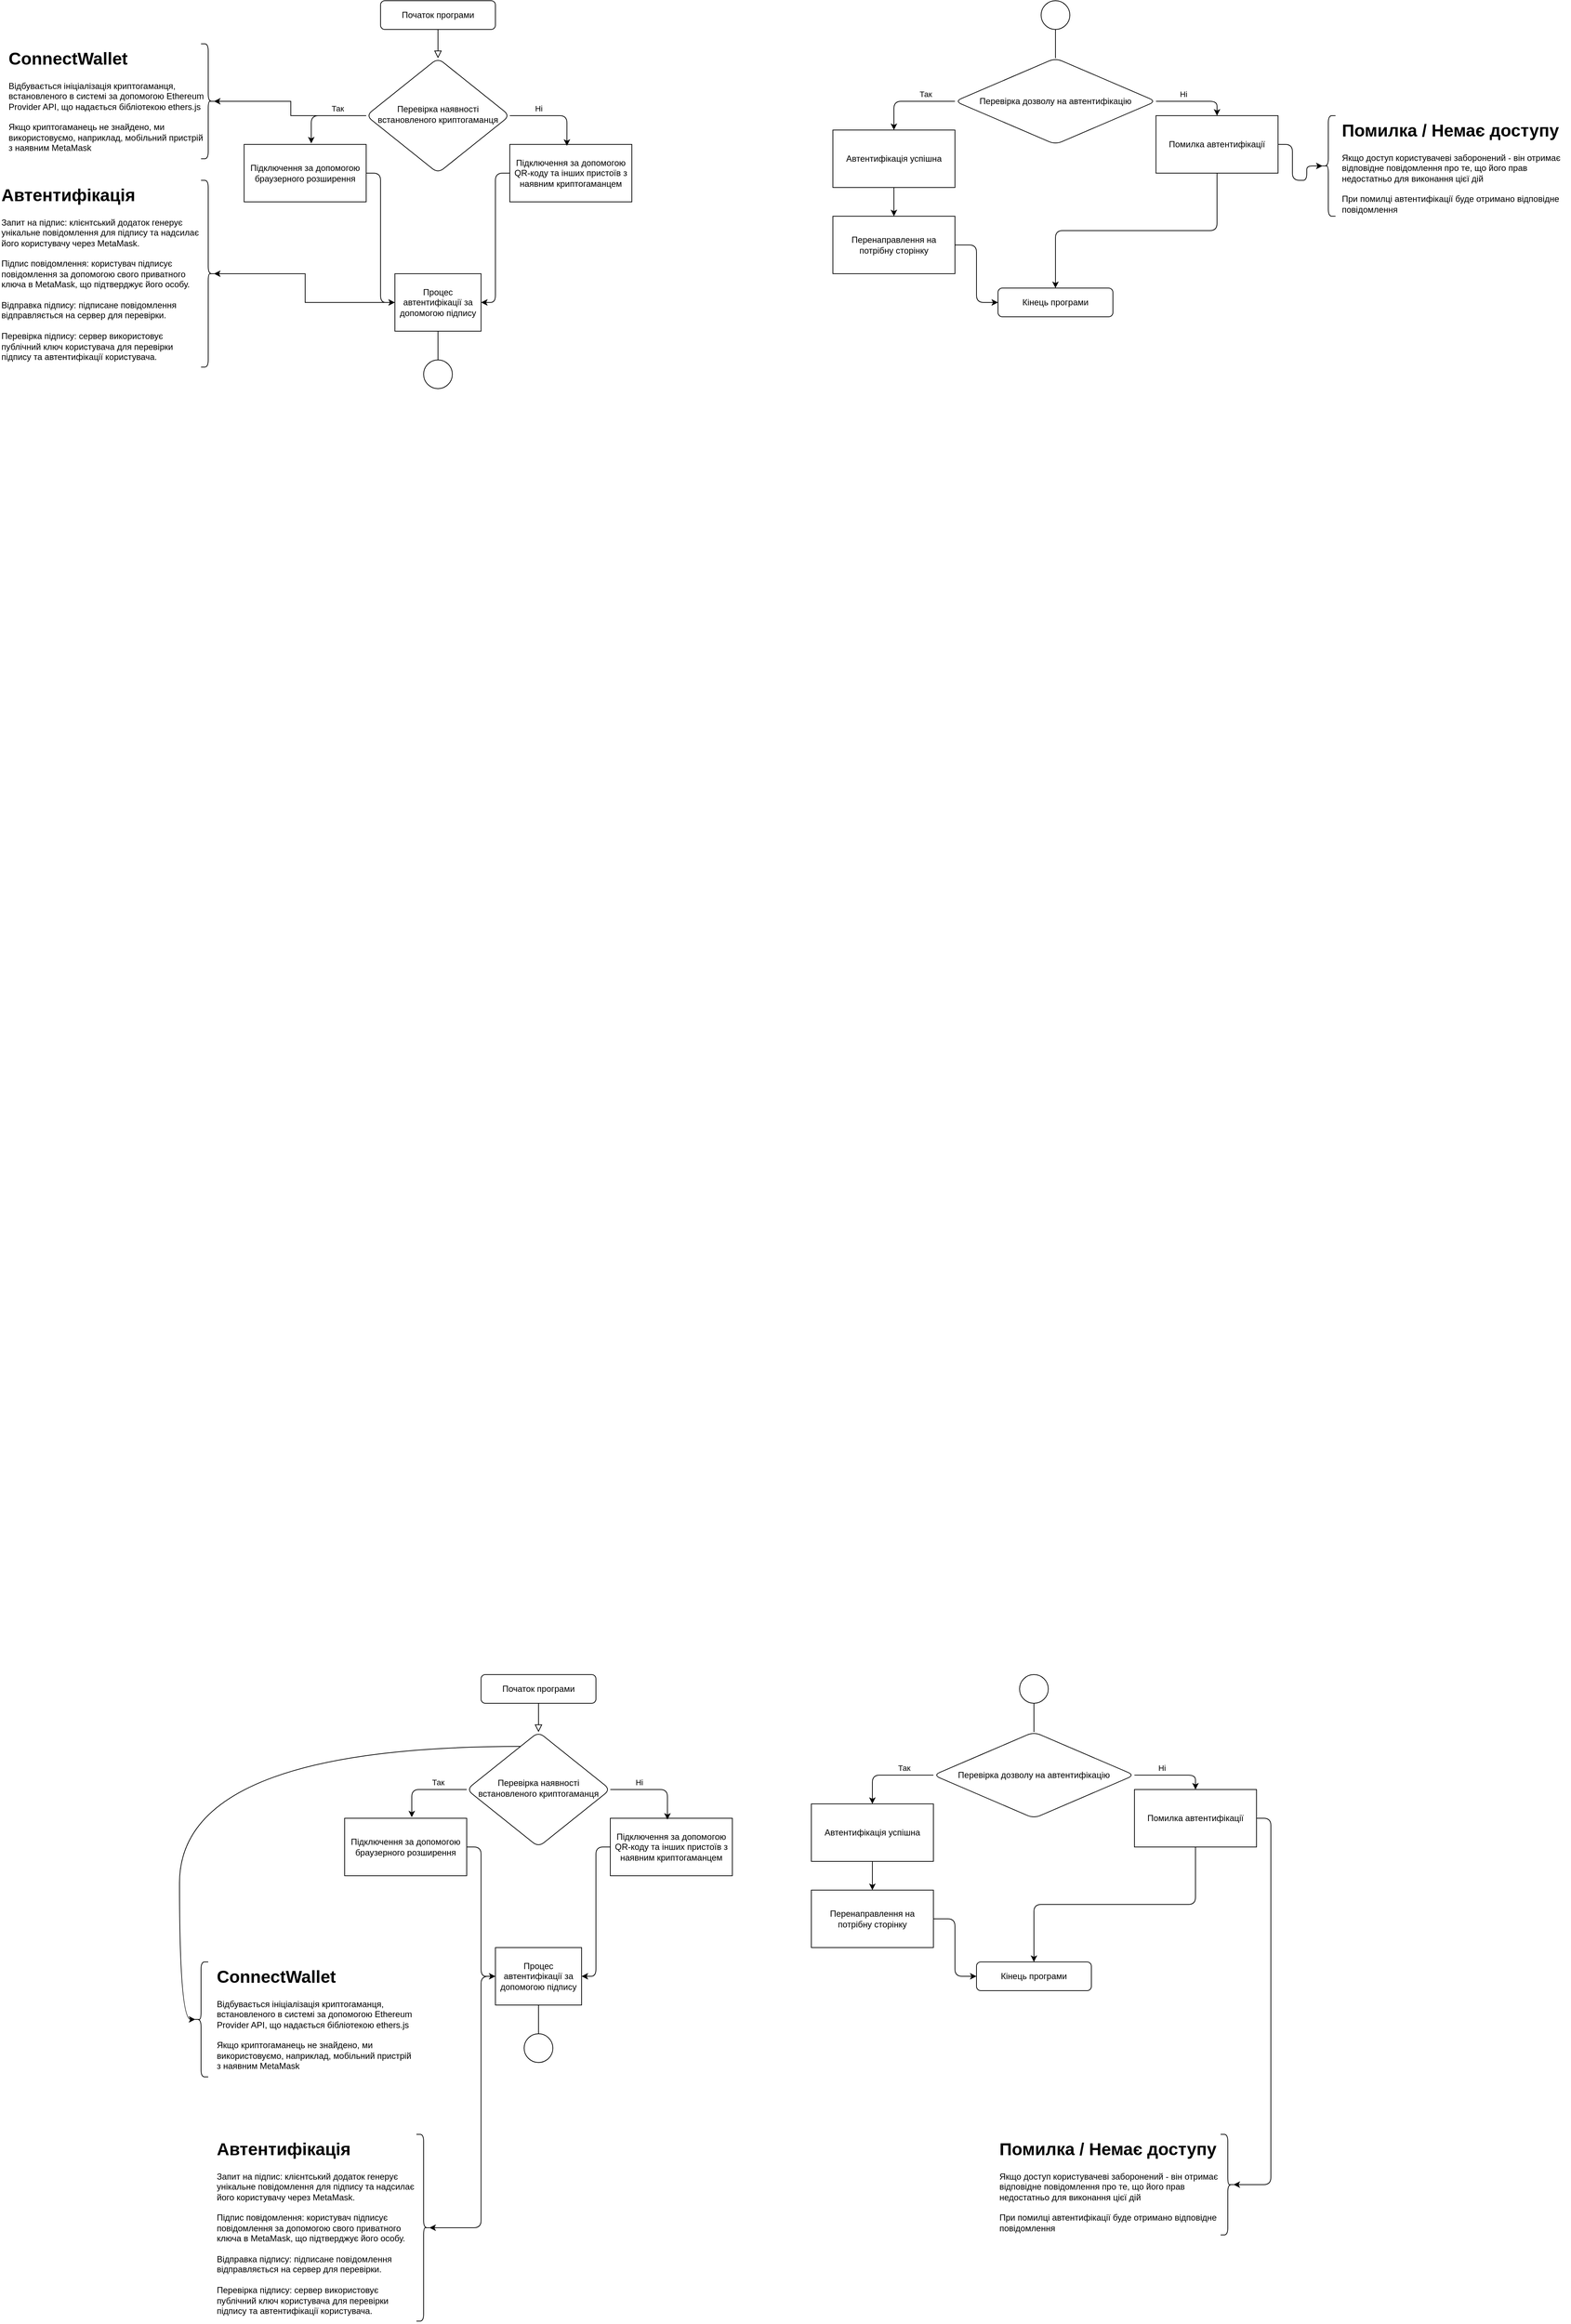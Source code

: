 <mxfile version="24.4.2" type="github">
  <diagram id="C5RBs43oDa-KdzZeNtuy" name="Page-1">
    <mxGraphModel dx="5307" dy="3833" grid="1" gridSize="10" guides="1" tooltips="1" connect="1" arrows="1" fold="1" page="1" pageScale="1" pageWidth="827" pageHeight="1169" background="#ffffff" math="0" shadow="0">
      <root>
        <mxCell id="WIyWlLk6GJQsqaUBKTNV-0" />
        <mxCell id="WIyWlLk6GJQsqaUBKTNV-1" parent="WIyWlLk6GJQsqaUBKTNV-0" />
        <mxCell id="WIyWlLk6GJQsqaUBKTNV-2" value="" style="rounded=1;html=1;jettySize=auto;orthogonalLoop=1;fontSize=11;endArrow=block;endFill=0;endSize=8;strokeWidth=1;shadow=0;labelBackgroundColor=none;edgeStyle=orthogonalEdgeStyle;" parent="WIyWlLk6GJQsqaUBKTNV-1" source="WIyWlLk6GJQsqaUBKTNV-3" target="WIyWlLk6GJQsqaUBKTNV-6" edge="1">
          <mxGeometry relative="1" as="geometry" />
        </mxCell>
        <mxCell id="WIyWlLk6GJQsqaUBKTNV-3" value="Початок програми" style="rounded=1;whiteSpace=wrap;html=1;fontSize=12;glass=0;strokeWidth=1;shadow=0;" parent="WIyWlLk6GJQsqaUBKTNV-1" vertex="1">
          <mxGeometry x="-370" y="40" width="160" height="40" as="geometry" />
        </mxCell>
        <mxCell id="u45l-e3sz1boXGOpI4xn-57" style="rounded=0;orthogonalLoop=1;jettySize=auto;html=1;entryX=0.1;entryY=0.5;entryDx=0;entryDy=0;entryPerimeter=0;edgeStyle=orthogonalEdgeStyle;curved=1;strokeColor=default;" parent="WIyWlLk6GJQsqaUBKTNV-1" source="WIyWlLk6GJQsqaUBKTNV-6" target="u45l-e3sz1boXGOpI4xn-54" edge="1">
          <mxGeometry relative="1" as="geometry">
            <mxPoint x="-690" y="280" as="targetPoint" />
            <Array as="points">
              <mxPoint x="-790" y="140" />
              <mxPoint x="-790" y="520" />
            </Array>
          </mxGeometry>
        </mxCell>
        <mxCell id="WIyWlLk6GJQsqaUBKTNV-6" value="Перевірка наявності встановленого криптогаманця" style="rhombus;whiteSpace=wrap;html=1;shadow=0;fontFamily=Helvetica;fontSize=12;align=center;strokeWidth=1;spacing=6;spacingTop=-4;rounded=1;" parent="WIyWlLk6GJQsqaUBKTNV-1" vertex="1">
          <mxGeometry x="-390" y="120" width="200" height="160" as="geometry" />
        </mxCell>
        <mxCell id="u45l-e3sz1boXGOpI4xn-14" style="edgeStyle=orthogonalEdgeStyle;rounded=1;orthogonalLoop=1;jettySize=auto;html=1;exitX=0.5;exitY=1;exitDx=0;exitDy=0;" parent="WIyWlLk6GJQsqaUBKTNV-1" edge="1">
          <mxGeometry relative="1" as="geometry">
            <mxPoint x="-430" y="320" as="sourcePoint" />
            <mxPoint x="-430" y="320" as="targetPoint" />
          </mxGeometry>
        </mxCell>
        <mxCell id="u45l-e3sz1boXGOpI4xn-27" style="edgeStyle=orthogonalEdgeStyle;rounded=1;orthogonalLoop=1;jettySize=auto;html=1;entryX=1;entryY=0.5;entryDx=0;entryDy=0;" parent="WIyWlLk6GJQsqaUBKTNV-1" source="u45l-e3sz1boXGOpI4xn-20" target="u45l-e3sz1boXGOpI4xn-26" edge="1">
          <mxGeometry relative="1" as="geometry" />
        </mxCell>
        <mxCell id="u45l-e3sz1boXGOpI4xn-20" value="Підключення за допомогою QR-коду та інших пристоїв з наявним криптогаманцем" style="rounded=0;whiteSpace=wrap;html=1;" parent="WIyWlLk6GJQsqaUBKTNV-1" vertex="1">
          <mxGeometry x="-190" y="240" width="170" height="80" as="geometry" />
        </mxCell>
        <mxCell id="u45l-e3sz1boXGOpI4xn-28" style="edgeStyle=orthogonalEdgeStyle;rounded=1;orthogonalLoop=1;jettySize=auto;html=1;entryX=0;entryY=0.5;entryDx=0;entryDy=0;" parent="WIyWlLk6GJQsqaUBKTNV-1" source="u45l-e3sz1boXGOpI4xn-21" target="u45l-e3sz1boXGOpI4xn-26" edge="1">
          <mxGeometry relative="1" as="geometry" />
        </mxCell>
        <mxCell id="u45l-e3sz1boXGOpI4xn-21" value="Підключення за допомогою браузерного розширення" style="rounded=0;whiteSpace=wrap;html=1;" parent="WIyWlLk6GJQsqaUBKTNV-1" vertex="1">
          <mxGeometry x="-560" y="240" width="170" height="80" as="geometry" />
        </mxCell>
        <mxCell id="u45l-e3sz1boXGOpI4xn-23" style="edgeStyle=orthogonalEdgeStyle;rounded=1;orthogonalLoop=1;jettySize=auto;html=1;entryX=0.468;entryY=0.025;entryDx=0;entryDy=0;entryPerimeter=0;" parent="WIyWlLk6GJQsqaUBKTNV-1" source="WIyWlLk6GJQsqaUBKTNV-6" target="u45l-e3sz1boXGOpI4xn-20" edge="1">
          <mxGeometry relative="1" as="geometry">
            <Array as="points">
              <mxPoint x="-110" y="200" />
            </Array>
          </mxGeometry>
        </mxCell>
        <mxCell id="u45l-e3sz1boXGOpI4xn-32" value="Ні" style="edgeLabel;html=1;align=center;verticalAlign=middle;resizable=0;points=[];rounded=1;" parent="u45l-e3sz1boXGOpI4xn-23" vertex="1" connectable="0">
          <mxGeometry x="-0.539" y="-3" relative="1" as="geometry">
            <mxPoint x="12" y="-13" as="offset" />
          </mxGeometry>
        </mxCell>
        <mxCell id="u45l-e3sz1boXGOpI4xn-24" style="edgeStyle=orthogonalEdgeStyle;rounded=1;orthogonalLoop=1;jettySize=auto;html=1;entryX=0.55;entryY=-0.017;entryDx=0;entryDy=0;entryPerimeter=0;" parent="WIyWlLk6GJQsqaUBKTNV-1" source="WIyWlLk6GJQsqaUBKTNV-6" target="u45l-e3sz1boXGOpI4xn-21" edge="1">
          <mxGeometry relative="1" as="geometry">
            <Array as="points">
              <mxPoint x="-466" y="200" />
            </Array>
          </mxGeometry>
        </mxCell>
        <mxCell id="u45l-e3sz1boXGOpI4xn-31" value="Так" style="edgeLabel;html=1;align=center;verticalAlign=middle;resizable=0;points=[];rounded=1;" parent="u45l-e3sz1boXGOpI4xn-24" vertex="1" connectable="0">
          <mxGeometry x="-0.444" y="1" relative="1" as="geometry">
            <mxPoint x="-8" y="-11" as="offset" />
          </mxGeometry>
        </mxCell>
        <mxCell id="u45l-e3sz1boXGOpI4xn-26" value="Процес автентифікації за допомогою підпису" style="rounded=0;whiteSpace=wrap;html=1;" parent="WIyWlLk6GJQsqaUBKTNV-1" vertex="1">
          <mxGeometry x="-350" y="420" width="120" height="80" as="geometry" />
        </mxCell>
        <mxCell id="u45l-e3sz1boXGOpI4xn-41" style="edgeStyle=orthogonalEdgeStyle;rounded=1;orthogonalLoop=1;jettySize=auto;html=1;entryX=0.5;entryY=0;entryDx=0;entryDy=0;" parent="WIyWlLk6GJQsqaUBKTNV-1" source="u45l-e3sz1boXGOpI4xn-33" target="u45l-e3sz1boXGOpI4xn-38" edge="1">
          <mxGeometry relative="1" as="geometry">
            <Array as="points">
              <mxPoint x="175" y="180" />
            </Array>
          </mxGeometry>
        </mxCell>
        <mxCell id="u45l-e3sz1boXGOpI4xn-43" value="Так" style="edgeLabel;html=1;align=center;verticalAlign=middle;resizable=0;points=[];rounded=1;" parent="u45l-e3sz1boXGOpI4xn-41" vertex="1" connectable="0">
          <mxGeometry x="-0.341" y="-3" relative="1" as="geometry">
            <mxPoint y="-7" as="offset" />
          </mxGeometry>
        </mxCell>
        <mxCell id="u45l-e3sz1boXGOpI4xn-49" style="edgeStyle=orthogonalEdgeStyle;rounded=1;orthogonalLoop=1;jettySize=auto;html=1;entryX=0.5;entryY=0;entryDx=0;entryDy=0;" parent="WIyWlLk6GJQsqaUBKTNV-1" source="u45l-e3sz1boXGOpI4xn-33" target="u45l-e3sz1boXGOpI4xn-39" edge="1">
          <mxGeometry relative="1" as="geometry">
            <Array as="points">
              <mxPoint x="625" y="180" />
            </Array>
          </mxGeometry>
        </mxCell>
        <mxCell id="u45l-e3sz1boXGOpI4xn-50" value="Ні" style="edgeLabel;html=1;align=center;verticalAlign=middle;resizable=0;points=[];rounded=1;" parent="u45l-e3sz1boXGOpI4xn-49" vertex="1" connectable="0">
          <mxGeometry x="-0.405" y="-2" relative="1" as="geometry">
            <mxPoint x="7" y="-12" as="offset" />
          </mxGeometry>
        </mxCell>
        <mxCell id="u45l-e3sz1boXGOpI4xn-33" value="&lt;div style=&quot;font-size: 12px;&quot;&gt;&lt;span style=&quot;background-color: initial;&quot;&gt;&lt;font style=&quot;font-size: 12px;&quot;&gt;Перевірка&amp;nbsp;&lt;/font&gt;&lt;/span&gt;&lt;span style=&quot;background-color: initial;&quot;&gt;дозволу на автентифікацію&lt;/span&gt;&lt;/div&gt;" style="rhombus;whiteSpace=wrap;html=1;rounded=1;align=center;verticalAlign=middle;horizontal=1;fontSize=10;" parent="WIyWlLk6GJQsqaUBKTNV-1" vertex="1">
          <mxGeometry x="260" y="120" width="280" height="120" as="geometry" />
        </mxCell>
        <mxCell id="u45l-e3sz1boXGOpI4xn-34" value="" style="ellipse;whiteSpace=wrap;html=1;aspect=fixed;rounded=1;" parent="WIyWlLk6GJQsqaUBKTNV-1" vertex="1">
          <mxGeometry x="-310" y="540" width="40" height="40" as="geometry" />
        </mxCell>
        <mxCell id="u45l-e3sz1boXGOpI4xn-35" value="" style="endArrow=none;html=1;rounded=1;exitX=0.5;exitY=0;exitDx=0;exitDy=0;entryX=0.5;entryY=1;entryDx=0;entryDy=0;" parent="WIyWlLk6GJQsqaUBKTNV-1" source="u45l-e3sz1boXGOpI4xn-34" target="u45l-e3sz1boXGOpI4xn-26" edge="1">
          <mxGeometry width="50" height="50" relative="1" as="geometry">
            <mxPoint x="-280" y="320" as="sourcePoint" />
            <mxPoint x="-230" y="270" as="targetPoint" />
          </mxGeometry>
        </mxCell>
        <mxCell id="u45l-e3sz1boXGOpI4xn-36" value="" style="ellipse;whiteSpace=wrap;html=1;aspect=fixed;rounded=1;" parent="WIyWlLk6GJQsqaUBKTNV-1" vertex="1">
          <mxGeometry x="380" y="40" width="40" height="40" as="geometry" />
        </mxCell>
        <mxCell id="u45l-e3sz1boXGOpI4xn-37" value="" style="endArrow=none;html=1;rounded=1;entryX=0.5;entryY=1;entryDx=0;entryDy=0;exitX=0.5;exitY=0;exitDx=0;exitDy=0;" parent="WIyWlLk6GJQsqaUBKTNV-1" source="u45l-e3sz1boXGOpI4xn-33" target="u45l-e3sz1boXGOpI4xn-36" edge="1">
          <mxGeometry width="50" height="50" relative="1" as="geometry">
            <mxPoint x="60" y="240" as="sourcePoint" />
            <mxPoint x="110" y="190" as="targetPoint" />
          </mxGeometry>
        </mxCell>
        <mxCell id="u45l-e3sz1boXGOpI4xn-46" style="edgeStyle=orthogonalEdgeStyle;rounded=1;orthogonalLoop=1;jettySize=auto;html=1;exitX=0.5;exitY=1;exitDx=0;exitDy=0;entryX=0.5;entryY=0;entryDx=0;entryDy=0;" parent="WIyWlLk6GJQsqaUBKTNV-1" source="u45l-e3sz1boXGOpI4xn-38" target="u45l-e3sz1boXGOpI4xn-45" edge="1">
          <mxGeometry relative="1" as="geometry" />
        </mxCell>
        <mxCell id="u45l-e3sz1boXGOpI4xn-38" value="Автентифікація успішна" style="rounded=0;whiteSpace=wrap;html=1;" parent="WIyWlLk6GJQsqaUBKTNV-1" vertex="1">
          <mxGeometry x="90" y="220" width="170" height="80" as="geometry" />
        </mxCell>
        <mxCell id="u45l-e3sz1boXGOpI4xn-48" style="edgeStyle=orthogonalEdgeStyle;rounded=1;orthogonalLoop=1;jettySize=auto;html=1;exitX=0.5;exitY=1;exitDx=0;exitDy=0;entryX=0.5;entryY=0;entryDx=0;entryDy=0;" parent="WIyWlLk6GJQsqaUBKTNV-1" source="u45l-e3sz1boXGOpI4xn-39" target="u45l-e3sz1boXGOpI4xn-47" edge="1">
          <mxGeometry relative="1" as="geometry" />
        </mxCell>
        <mxCell id="u45l-e3sz1boXGOpI4xn-39" value="Помилка автентифікації" style="rounded=0;whiteSpace=wrap;html=1;" parent="WIyWlLk6GJQsqaUBKTNV-1" vertex="1">
          <mxGeometry x="540" y="200" width="170" height="80" as="geometry" />
        </mxCell>
        <mxCell id="u45l-e3sz1boXGOpI4xn-52" style="edgeStyle=orthogonalEdgeStyle;rounded=1;orthogonalLoop=1;jettySize=auto;html=1;entryX=0;entryY=0.5;entryDx=0;entryDy=0;" parent="WIyWlLk6GJQsqaUBKTNV-1" source="u45l-e3sz1boXGOpI4xn-45" target="u45l-e3sz1boXGOpI4xn-47" edge="1">
          <mxGeometry relative="1" as="geometry" />
        </mxCell>
        <mxCell id="u45l-e3sz1boXGOpI4xn-45" value="Перенаправлення на потрібну сторінку" style="rounded=0;whiteSpace=wrap;html=1;" parent="WIyWlLk6GJQsqaUBKTNV-1" vertex="1">
          <mxGeometry x="90" y="340" width="170" height="80" as="geometry" />
        </mxCell>
        <mxCell id="u45l-e3sz1boXGOpI4xn-47" value="Кінець програми" style="rounded=1;whiteSpace=wrap;html=1;" parent="WIyWlLk6GJQsqaUBKTNV-1" vertex="1">
          <mxGeometry x="320" y="440" width="160" height="40" as="geometry" />
        </mxCell>
        <mxCell id="u45l-e3sz1boXGOpI4xn-54" value="" style="shape=curlyBracket;whiteSpace=wrap;html=1;rounded=1;flipH=1;labelPosition=right;verticalLabelPosition=middle;align=left;verticalAlign=middle;direction=west;" parent="WIyWlLk6GJQsqaUBKTNV-1" vertex="1">
          <mxGeometry x="-770" y="440" width="20" height="160" as="geometry" />
        </mxCell>
        <mxCell id="u45l-e3sz1boXGOpI4xn-61" value="&lt;h1 style=&quot;margin-top: 0px;&quot;&gt;ConnectWallet&lt;/h1&gt;&lt;div&gt;Відбувається ініціалізація криптогаманця, встановленого в системі за допомогою Ethereum Provider API, що надається бібліотекою ethers.js&lt;/div&gt;&lt;div&gt;&lt;br&gt;&lt;/div&gt;&lt;div&gt;Якщо криптогаманець не знайдено, ми використовуємо, наприклад, мобільний пристрій з наявним MetaMask&lt;/div&gt;" style="text;html=1;whiteSpace=wrap;overflow=hidden;rounded=0;" parent="WIyWlLk6GJQsqaUBKTNV-1" vertex="1">
          <mxGeometry x="-740" y="440" width="280" height="160" as="geometry" />
        </mxCell>
        <mxCell id="u45l-e3sz1boXGOpI4xn-62" value="" style="shape=curlyBracket;whiteSpace=wrap;html=1;rounded=1;flipH=1;labelPosition=right;verticalLabelPosition=middle;align=left;verticalAlign=middle;direction=east;" parent="WIyWlLk6GJQsqaUBKTNV-1" vertex="1">
          <mxGeometry x="-460" y="680" width="20" height="260" as="geometry" />
        </mxCell>
        <mxCell id="u45l-e3sz1boXGOpI4xn-64" style="edgeStyle=orthogonalEdgeStyle;rounded=1;orthogonalLoop=1;jettySize=auto;html=1;entryX=0.1;entryY=0.5;entryDx=0;entryDy=0;entryPerimeter=0;" parent="WIyWlLk6GJQsqaUBKTNV-1" source="u45l-e3sz1boXGOpI4xn-26" target="u45l-e3sz1boXGOpI4xn-62" edge="1">
          <mxGeometry relative="1" as="geometry">
            <Array as="points">
              <mxPoint x="-370" y="460" />
              <mxPoint x="-370" y="810" />
            </Array>
          </mxGeometry>
        </mxCell>
        <mxCell id="u45l-e3sz1boXGOpI4xn-66" value="&lt;h1 style=&quot;margin-top: 0px;&quot;&gt;Автентифікація&lt;/h1&gt;&lt;div&gt;&lt;div&gt;Запит на підпис: клієнтський додаток генерує унікальне повідомлення для підпису та надсилає його користувачу через MetaMask.&lt;/div&gt;&lt;div&gt;&lt;br&gt;&lt;/div&gt;&lt;div&gt;Підпис повідомлення: користувач підписує повідомлення за допомогою свого приватного ключа в MetaMask, що підтверджує його особу.&lt;/div&gt;&lt;div&gt;&lt;br&gt;&lt;/div&gt;&lt;div&gt;Відправка підпису: підписане повідомлення відправляється на сервер для перевірки.&lt;/div&gt;&lt;div&gt;&lt;br&gt;&lt;/div&gt;&lt;div&gt;Перевірка підпису: сервер використовує публічний ключ користувача для перевірки підпису та автентифікації користувача.&lt;/div&gt;&lt;/div&gt;" style="text;html=1;whiteSpace=wrap;overflow=hidden;rounded=0;" parent="WIyWlLk6GJQsqaUBKTNV-1" vertex="1">
          <mxGeometry x="-740" y="680" width="280" height="260" as="geometry" />
        </mxCell>
        <mxCell id="u45l-e3sz1boXGOpI4xn-67" value="" style="shape=curlyBracket;whiteSpace=wrap;html=1;rounded=1;labelPosition=left;verticalLabelPosition=middle;align=right;verticalAlign=middle;direction=west;" parent="WIyWlLk6GJQsqaUBKTNV-1" vertex="1">
          <mxGeometry x="660" y="680" width="20" height="140" as="geometry" />
        </mxCell>
        <mxCell id="u45l-e3sz1boXGOpI4xn-68" style="edgeStyle=orthogonalEdgeStyle;rounded=1;orthogonalLoop=1;jettySize=auto;html=1;exitX=1;exitY=0.5;exitDx=0;exitDy=0;entryX=0.1;entryY=0.5;entryDx=0;entryDy=0;entryPerimeter=0;" parent="WIyWlLk6GJQsqaUBKTNV-1" source="u45l-e3sz1boXGOpI4xn-39" target="u45l-e3sz1boXGOpI4xn-67" edge="1">
          <mxGeometry relative="1" as="geometry">
            <Array as="points">
              <mxPoint x="730" y="240" />
              <mxPoint x="730" y="750" />
            </Array>
          </mxGeometry>
        </mxCell>
        <mxCell id="u45l-e3sz1boXGOpI4xn-70" value="&lt;h1 style=&quot;margin-top: 0px;&quot;&gt;Помилка / Немає доступу&lt;/h1&gt;&lt;div&gt;Якщо доступ користувачеві заборонений - він отримає відповідне повідомлення про те, що його прав недостатньо для виконання цієї дій&lt;/div&gt;&lt;div&gt;&lt;br&gt;&lt;/div&gt;&lt;div&gt;При помилці автентифікації буде отримано відповідне повідомлення&lt;/div&gt;" style="text;html=1;whiteSpace=wrap;overflow=hidden;rounded=0;" parent="WIyWlLk6GJQsqaUBKTNV-1" vertex="1">
          <mxGeometry x="350" y="680" width="320" height="140" as="geometry" />
        </mxCell>
        <mxCell id="IDCLAGhl1QvP9wPub3hM-38" value="" style="rounded=1;html=1;jettySize=auto;orthogonalLoop=1;fontSize=11;endArrow=block;endFill=0;endSize=8;strokeWidth=1;shadow=0;labelBackgroundColor=none;edgeStyle=orthogonalEdgeStyle;" edge="1" parent="WIyWlLk6GJQsqaUBKTNV-1" source="IDCLAGhl1QvP9wPub3hM-39" target="IDCLAGhl1QvP9wPub3hM-41">
          <mxGeometry relative="1" as="geometry" />
        </mxCell>
        <mxCell id="IDCLAGhl1QvP9wPub3hM-39" value="Початок програми" style="rounded=1;whiteSpace=wrap;html=1;fontSize=12;glass=0;strokeWidth=1;shadow=0;" vertex="1" parent="WIyWlLk6GJQsqaUBKTNV-1">
          <mxGeometry x="-510" y="-2290" width="160" height="40" as="geometry" />
        </mxCell>
        <mxCell id="IDCLAGhl1QvP9wPub3hM-41" value="Перевірка наявності встановленого криптогаманця" style="rhombus;whiteSpace=wrap;html=1;shadow=0;fontFamily=Helvetica;fontSize=12;align=center;strokeWidth=1;spacing=6;spacingTop=-4;rounded=1;" vertex="1" parent="WIyWlLk6GJQsqaUBKTNV-1">
          <mxGeometry x="-530" y="-2210" width="200" height="160" as="geometry" />
        </mxCell>
        <mxCell id="IDCLAGhl1QvP9wPub3hM-42" style="edgeStyle=orthogonalEdgeStyle;rounded=1;orthogonalLoop=1;jettySize=auto;html=1;exitX=0.5;exitY=1;exitDx=0;exitDy=0;" edge="1" parent="WIyWlLk6GJQsqaUBKTNV-1">
          <mxGeometry relative="1" as="geometry">
            <mxPoint x="-570" y="-2010" as="sourcePoint" />
            <mxPoint x="-570" y="-2010" as="targetPoint" />
          </mxGeometry>
        </mxCell>
        <mxCell id="IDCLAGhl1QvP9wPub3hM-43" style="edgeStyle=orthogonalEdgeStyle;rounded=1;orthogonalLoop=1;jettySize=auto;html=1;entryX=1;entryY=0.5;entryDx=0;entryDy=0;" edge="1" parent="WIyWlLk6GJQsqaUBKTNV-1" source="IDCLAGhl1QvP9wPub3hM-44" target="IDCLAGhl1QvP9wPub3hM-51">
          <mxGeometry relative="1" as="geometry" />
        </mxCell>
        <mxCell id="IDCLAGhl1QvP9wPub3hM-44" value="Підключення за допомогою QR-коду та інших пристоїв з наявним криптогаманцем" style="rounded=0;whiteSpace=wrap;html=1;" vertex="1" parent="WIyWlLk6GJQsqaUBKTNV-1">
          <mxGeometry x="-330" y="-2090" width="170" height="80" as="geometry" />
        </mxCell>
        <mxCell id="IDCLAGhl1QvP9wPub3hM-45" style="edgeStyle=orthogonalEdgeStyle;rounded=1;orthogonalLoop=1;jettySize=auto;html=1;entryX=0;entryY=0.5;entryDx=0;entryDy=0;" edge="1" parent="WIyWlLk6GJQsqaUBKTNV-1" source="IDCLAGhl1QvP9wPub3hM-46" target="IDCLAGhl1QvP9wPub3hM-51">
          <mxGeometry relative="1" as="geometry" />
        </mxCell>
        <mxCell id="IDCLAGhl1QvP9wPub3hM-46" value="Підключення за допомогою браузерного розширення" style="rounded=0;whiteSpace=wrap;html=1;" vertex="1" parent="WIyWlLk6GJQsqaUBKTNV-1">
          <mxGeometry x="-700" y="-2090" width="170" height="80" as="geometry" />
        </mxCell>
        <mxCell id="IDCLAGhl1QvP9wPub3hM-47" style="edgeStyle=orthogonalEdgeStyle;rounded=1;orthogonalLoop=1;jettySize=auto;html=1;entryX=0.468;entryY=0.025;entryDx=0;entryDy=0;entryPerimeter=0;" edge="1" parent="WIyWlLk6GJQsqaUBKTNV-1" source="IDCLAGhl1QvP9wPub3hM-41" target="IDCLAGhl1QvP9wPub3hM-44">
          <mxGeometry relative="1" as="geometry">
            <Array as="points">
              <mxPoint x="-250" y="-2130" />
            </Array>
          </mxGeometry>
        </mxCell>
        <mxCell id="IDCLAGhl1QvP9wPub3hM-48" value="Ні" style="edgeLabel;html=1;align=center;verticalAlign=middle;resizable=0;points=[];rounded=1;" vertex="1" connectable="0" parent="IDCLAGhl1QvP9wPub3hM-47">
          <mxGeometry x="-0.539" y="-3" relative="1" as="geometry">
            <mxPoint x="12" y="-13" as="offset" />
          </mxGeometry>
        </mxCell>
        <mxCell id="IDCLAGhl1QvP9wPub3hM-49" style="edgeStyle=orthogonalEdgeStyle;rounded=1;orthogonalLoop=1;jettySize=auto;html=1;entryX=0.55;entryY=-0.017;entryDx=0;entryDy=0;entryPerimeter=0;" edge="1" parent="WIyWlLk6GJQsqaUBKTNV-1" source="IDCLAGhl1QvP9wPub3hM-41" target="IDCLAGhl1QvP9wPub3hM-46">
          <mxGeometry relative="1" as="geometry">
            <Array as="points">
              <mxPoint x="-606" y="-2130" />
            </Array>
          </mxGeometry>
        </mxCell>
        <mxCell id="IDCLAGhl1QvP9wPub3hM-50" value="Так" style="edgeLabel;html=1;align=center;verticalAlign=middle;resizable=0;points=[];rounded=1;" vertex="1" connectable="0" parent="IDCLAGhl1QvP9wPub3hM-49">
          <mxGeometry x="-0.444" y="1" relative="1" as="geometry">
            <mxPoint x="-8" y="-11" as="offset" />
          </mxGeometry>
        </mxCell>
        <mxCell id="IDCLAGhl1QvP9wPub3hM-51" value="Процес автентифікації за допомогою підпису" style="rounded=0;whiteSpace=wrap;html=1;" vertex="1" parent="WIyWlLk6GJQsqaUBKTNV-1">
          <mxGeometry x="-490" y="-1910" width="120" height="80" as="geometry" />
        </mxCell>
        <mxCell id="IDCLAGhl1QvP9wPub3hM-52" style="edgeStyle=orthogonalEdgeStyle;rounded=1;orthogonalLoop=1;jettySize=auto;html=1;entryX=0.5;entryY=0;entryDx=0;entryDy=0;" edge="1" parent="WIyWlLk6GJQsqaUBKTNV-1" source="IDCLAGhl1QvP9wPub3hM-56" target="IDCLAGhl1QvP9wPub3hM-62">
          <mxGeometry relative="1" as="geometry">
            <Array as="points">
              <mxPoint x="205" y="-2150" />
            </Array>
          </mxGeometry>
        </mxCell>
        <mxCell id="IDCLAGhl1QvP9wPub3hM-53" value="Так" style="edgeLabel;html=1;align=center;verticalAlign=middle;resizable=0;points=[];rounded=1;" vertex="1" connectable="0" parent="IDCLAGhl1QvP9wPub3hM-52">
          <mxGeometry x="-0.341" y="-3" relative="1" as="geometry">
            <mxPoint y="-7" as="offset" />
          </mxGeometry>
        </mxCell>
        <mxCell id="IDCLAGhl1QvP9wPub3hM-54" style="edgeStyle=orthogonalEdgeStyle;rounded=1;orthogonalLoop=1;jettySize=auto;html=1;entryX=0.5;entryY=0;entryDx=0;entryDy=0;" edge="1" parent="WIyWlLk6GJQsqaUBKTNV-1" source="IDCLAGhl1QvP9wPub3hM-56" target="IDCLAGhl1QvP9wPub3hM-64">
          <mxGeometry relative="1" as="geometry">
            <Array as="points">
              <mxPoint x="655" y="-2150" />
            </Array>
          </mxGeometry>
        </mxCell>
        <mxCell id="IDCLAGhl1QvP9wPub3hM-55" value="Ні" style="edgeLabel;html=1;align=center;verticalAlign=middle;resizable=0;points=[];rounded=1;" vertex="1" connectable="0" parent="IDCLAGhl1QvP9wPub3hM-54">
          <mxGeometry x="-0.405" y="-2" relative="1" as="geometry">
            <mxPoint x="7" y="-12" as="offset" />
          </mxGeometry>
        </mxCell>
        <mxCell id="IDCLAGhl1QvP9wPub3hM-56" value="&lt;div style=&quot;font-size: 12px;&quot;&gt;&lt;span style=&quot;background-color: initial;&quot;&gt;&lt;font style=&quot;font-size: 12px;&quot;&gt;Перевірка&amp;nbsp;&lt;/font&gt;&lt;/span&gt;&lt;span style=&quot;background-color: initial;&quot;&gt;дозволу на автентифікацію&lt;/span&gt;&lt;/div&gt;" style="rhombus;whiteSpace=wrap;html=1;rounded=1;align=center;verticalAlign=middle;horizontal=1;fontSize=10;" vertex="1" parent="WIyWlLk6GJQsqaUBKTNV-1">
          <mxGeometry x="290" y="-2210" width="280" height="120" as="geometry" />
        </mxCell>
        <mxCell id="IDCLAGhl1QvP9wPub3hM-57" value="" style="ellipse;whiteSpace=wrap;html=1;aspect=fixed;rounded=1;" vertex="1" parent="WIyWlLk6GJQsqaUBKTNV-1">
          <mxGeometry x="-450" y="-1790" width="40" height="40" as="geometry" />
        </mxCell>
        <mxCell id="IDCLAGhl1QvP9wPub3hM-58" value="" style="endArrow=none;html=1;rounded=1;exitX=0.5;exitY=0;exitDx=0;exitDy=0;entryX=0.5;entryY=1;entryDx=0;entryDy=0;" edge="1" parent="WIyWlLk6GJQsqaUBKTNV-1" source="IDCLAGhl1QvP9wPub3hM-57" target="IDCLAGhl1QvP9wPub3hM-51">
          <mxGeometry width="50" height="50" relative="1" as="geometry">
            <mxPoint x="-420" y="-2010" as="sourcePoint" />
            <mxPoint x="-370" y="-2060" as="targetPoint" />
          </mxGeometry>
        </mxCell>
        <mxCell id="IDCLAGhl1QvP9wPub3hM-59" value="" style="ellipse;whiteSpace=wrap;html=1;aspect=fixed;rounded=1;" vertex="1" parent="WIyWlLk6GJQsqaUBKTNV-1">
          <mxGeometry x="410" y="-2290" width="40" height="40" as="geometry" />
        </mxCell>
        <mxCell id="IDCLAGhl1QvP9wPub3hM-60" value="" style="endArrow=none;html=1;rounded=1;entryX=0.5;entryY=1;entryDx=0;entryDy=0;exitX=0.5;exitY=0;exitDx=0;exitDy=0;" edge="1" parent="WIyWlLk6GJQsqaUBKTNV-1" source="IDCLAGhl1QvP9wPub3hM-56" target="IDCLAGhl1QvP9wPub3hM-59">
          <mxGeometry width="50" height="50" relative="1" as="geometry">
            <mxPoint x="90" y="-2090" as="sourcePoint" />
            <mxPoint x="140" y="-2140" as="targetPoint" />
          </mxGeometry>
        </mxCell>
        <mxCell id="IDCLAGhl1QvP9wPub3hM-61" style="edgeStyle=orthogonalEdgeStyle;rounded=1;orthogonalLoop=1;jettySize=auto;html=1;exitX=0.5;exitY=1;exitDx=0;exitDy=0;entryX=0.5;entryY=0;entryDx=0;entryDy=0;" edge="1" parent="WIyWlLk6GJQsqaUBKTNV-1" source="IDCLAGhl1QvP9wPub3hM-62" target="IDCLAGhl1QvP9wPub3hM-66">
          <mxGeometry relative="1" as="geometry" />
        </mxCell>
        <mxCell id="IDCLAGhl1QvP9wPub3hM-62" value="Автентифікація успішна" style="rounded=0;whiteSpace=wrap;html=1;" vertex="1" parent="WIyWlLk6GJQsqaUBKTNV-1">
          <mxGeometry x="120" y="-2110" width="170" height="80" as="geometry" />
        </mxCell>
        <mxCell id="IDCLAGhl1QvP9wPub3hM-63" style="edgeStyle=orthogonalEdgeStyle;rounded=1;orthogonalLoop=1;jettySize=auto;html=1;exitX=0.5;exitY=1;exitDx=0;exitDy=0;entryX=0.5;entryY=0;entryDx=0;entryDy=0;" edge="1" parent="WIyWlLk6GJQsqaUBKTNV-1" source="IDCLAGhl1QvP9wPub3hM-64" target="IDCLAGhl1QvP9wPub3hM-67">
          <mxGeometry relative="1" as="geometry" />
        </mxCell>
        <mxCell id="IDCLAGhl1QvP9wPub3hM-64" value="Помилка автентифікації" style="rounded=0;whiteSpace=wrap;html=1;" vertex="1" parent="WIyWlLk6GJQsqaUBKTNV-1">
          <mxGeometry x="570" y="-2130" width="170" height="80" as="geometry" />
        </mxCell>
        <mxCell id="IDCLAGhl1QvP9wPub3hM-65" style="edgeStyle=orthogonalEdgeStyle;rounded=1;orthogonalLoop=1;jettySize=auto;html=1;entryX=0;entryY=0.5;entryDx=0;entryDy=0;" edge="1" parent="WIyWlLk6GJQsqaUBKTNV-1" source="IDCLAGhl1QvP9wPub3hM-66" target="IDCLAGhl1QvP9wPub3hM-67">
          <mxGeometry relative="1" as="geometry" />
        </mxCell>
        <mxCell id="IDCLAGhl1QvP9wPub3hM-66" value="Перенаправлення на потрібну сторінку" style="rounded=0;whiteSpace=wrap;html=1;" vertex="1" parent="WIyWlLk6GJQsqaUBKTNV-1">
          <mxGeometry x="120" y="-1990" width="170" height="80" as="geometry" />
        </mxCell>
        <mxCell id="IDCLAGhl1QvP9wPub3hM-67" value="Кінець програми" style="rounded=1;whiteSpace=wrap;html=1;" vertex="1" parent="WIyWlLk6GJQsqaUBKTNV-1">
          <mxGeometry x="350" y="-1890" width="160" height="40" as="geometry" />
        </mxCell>
        <mxCell id="IDCLAGhl1QvP9wPub3hM-68" value="" style="shape=curlyBracket;whiteSpace=wrap;html=1;rounded=1;flipH=1;labelPosition=right;verticalLabelPosition=middle;align=left;verticalAlign=middle;direction=east;" vertex="1" parent="WIyWlLk6GJQsqaUBKTNV-1">
          <mxGeometry x="-760" y="-2230" width="20" height="160" as="geometry" />
        </mxCell>
        <mxCell id="IDCLAGhl1QvP9wPub3hM-69" value="&lt;h1 style=&quot;margin-top: 0px;&quot;&gt;ConnectWallet&lt;/h1&gt;&lt;div&gt;Відбувається ініціалізація криптогаманця, встановленого в системі за допомогою Ethereum Provider API, що надається бібліотекою ethers.js&lt;/div&gt;&lt;div&gt;&lt;br&gt;&lt;/div&gt;&lt;div&gt;Якщо криптогаманець не знайдено, ми використовуємо, наприклад, мобільний пристрій з наявним MetaMask&lt;/div&gt;" style="text;html=1;whiteSpace=wrap;overflow=hidden;rounded=0;" vertex="1" parent="WIyWlLk6GJQsqaUBKTNV-1">
          <mxGeometry x="-1030" y="-2230" width="280" height="160" as="geometry" />
        </mxCell>
        <mxCell id="IDCLAGhl1QvP9wPub3hM-70" value="" style="shape=curlyBracket;whiteSpace=wrap;html=1;rounded=1;flipH=1;labelPosition=right;verticalLabelPosition=middle;align=left;verticalAlign=middle;direction=east;" vertex="1" parent="WIyWlLk6GJQsqaUBKTNV-1">
          <mxGeometry x="-760" y="-2040" width="20" height="260" as="geometry" />
        </mxCell>
        <mxCell id="IDCLAGhl1QvP9wPub3hM-72" value="&lt;h1 style=&quot;margin-top: 0px;&quot;&gt;Автентифікація&lt;/h1&gt;&lt;div&gt;&lt;div&gt;Запит на підпис: клієнтський додаток генерує унікальне повідомлення для підпису та надсилає його користувачу через MetaMask.&lt;/div&gt;&lt;div&gt;&lt;br&gt;&lt;/div&gt;&lt;div&gt;Підпис повідомлення: користувач підписує повідомлення за допомогою свого приватного ключа в MetaMask, що підтверджує його особу.&lt;/div&gt;&lt;div&gt;&lt;br&gt;&lt;/div&gt;&lt;div&gt;Відправка підпису: підписане повідомлення відправляється на сервер для перевірки.&lt;/div&gt;&lt;div&gt;&lt;br&gt;&lt;/div&gt;&lt;div&gt;Перевірка підпису: сервер використовує публічний ключ користувача для перевірки підпису та автентифікації користувача.&lt;/div&gt;&lt;/div&gt;" style="text;html=1;whiteSpace=wrap;overflow=hidden;rounded=0;" vertex="1" parent="WIyWlLk6GJQsqaUBKTNV-1">
          <mxGeometry x="-1040" y="-2040" width="280" height="260" as="geometry" />
        </mxCell>
        <mxCell id="IDCLAGhl1QvP9wPub3hM-73" value="" style="shape=curlyBracket;whiteSpace=wrap;html=1;rounded=1;labelPosition=left;verticalLabelPosition=middle;align=right;verticalAlign=middle;direction=east;" vertex="1" parent="WIyWlLk6GJQsqaUBKTNV-1">
          <mxGeometry x="800" y="-2130" width="20" height="140" as="geometry" />
        </mxCell>
        <mxCell id="IDCLAGhl1QvP9wPub3hM-74" style="edgeStyle=orthogonalEdgeStyle;rounded=1;orthogonalLoop=1;jettySize=auto;html=1;exitX=1;exitY=0.5;exitDx=0;exitDy=0;entryX=0.1;entryY=0.5;entryDx=0;entryDy=0;entryPerimeter=0;" edge="1" parent="WIyWlLk6GJQsqaUBKTNV-1" source="IDCLAGhl1QvP9wPub3hM-64" target="IDCLAGhl1QvP9wPub3hM-73">
          <mxGeometry relative="1" as="geometry">
            <Array as="points">
              <mxPoint x="760" y="-2090" />
              <mxPoint x="760" y="-2040" />
              <mxPoint x="780" y="-2040" />
              <mxPoint x="780" y="-2060" />
            </Array>
          </mxGeometry>
        </mxCell>
        <mxCell id="IDCLAGhl1QvP9wPub3hM-75" value="&lt;h1 style=&quot;margin-top: 0px;&quot;&gt;Помилка / Немає доступу&lt;/h1&gt;&lt;div&gt;Якщо доступ користувачеві заборонений - він отримає відповідне повідомлення про те, що його прав недостатньо для виконання цієї дій&lt;/div&gt;&lt;div&gt;&lt;br&gt;&lt;/div&gt;&lt;div&gt;При помилці автентифікації буде отримано відповідне повідомлення&lt;/div&gt;" style="text;html=1;whiteSpace=wrap;overflow=hidden;rounded=0;" vertex="1" parent="WIyWlLk6GJQsqaUBKTNV-1">
          <mxGeometry x="827" y="-2130" width="320" height="140" as="geometry" />
        </mxCell>
        <mxCell id="IDCLAGhl1QvP9wPub3hM-78" style="edgeStyle=orthogonalEdgeStyle;rounded=0;orthogonalLoop=1;jettySize=auto;html=1;entryX=0.1;entryY=0.5;entryDx=0;entryDy=0;entryPerimeter=0;" edge="1" parent="WIyWlLk6GJQsqaUBKTNV-1" source="IDCLAGhl1QvP9wPub3hM-51" target="IDCLAGhl1QvP9wPub3hM-70">
          <mxGeometry relative="1" as="geometry" />
        </mxCell>
        <mxCell id="IDCLAGhl1QvP9wPub3hM-79" style="edgeStyle=orthogonalEdgeStyle;rounded=0;orthogonalLoop=1;jettySize=auto;html=1;entryX=0.1;entryY=0.5;entryDx=0;entryDy=0;entryPerimeter=0;" edge="1" parent="WIyWlLk6GJQsqaUBKTNV-1" source="IDCLAGhl1QvP9wPub3hM-41" target="IDCLAGhl1QvP9wPub3hM-68">
          <mxGeometry relative="1" as="geometry" />
        </mxCell>
      </root>
    </mxGraphModel>
  </diagram>
</mxfile>
